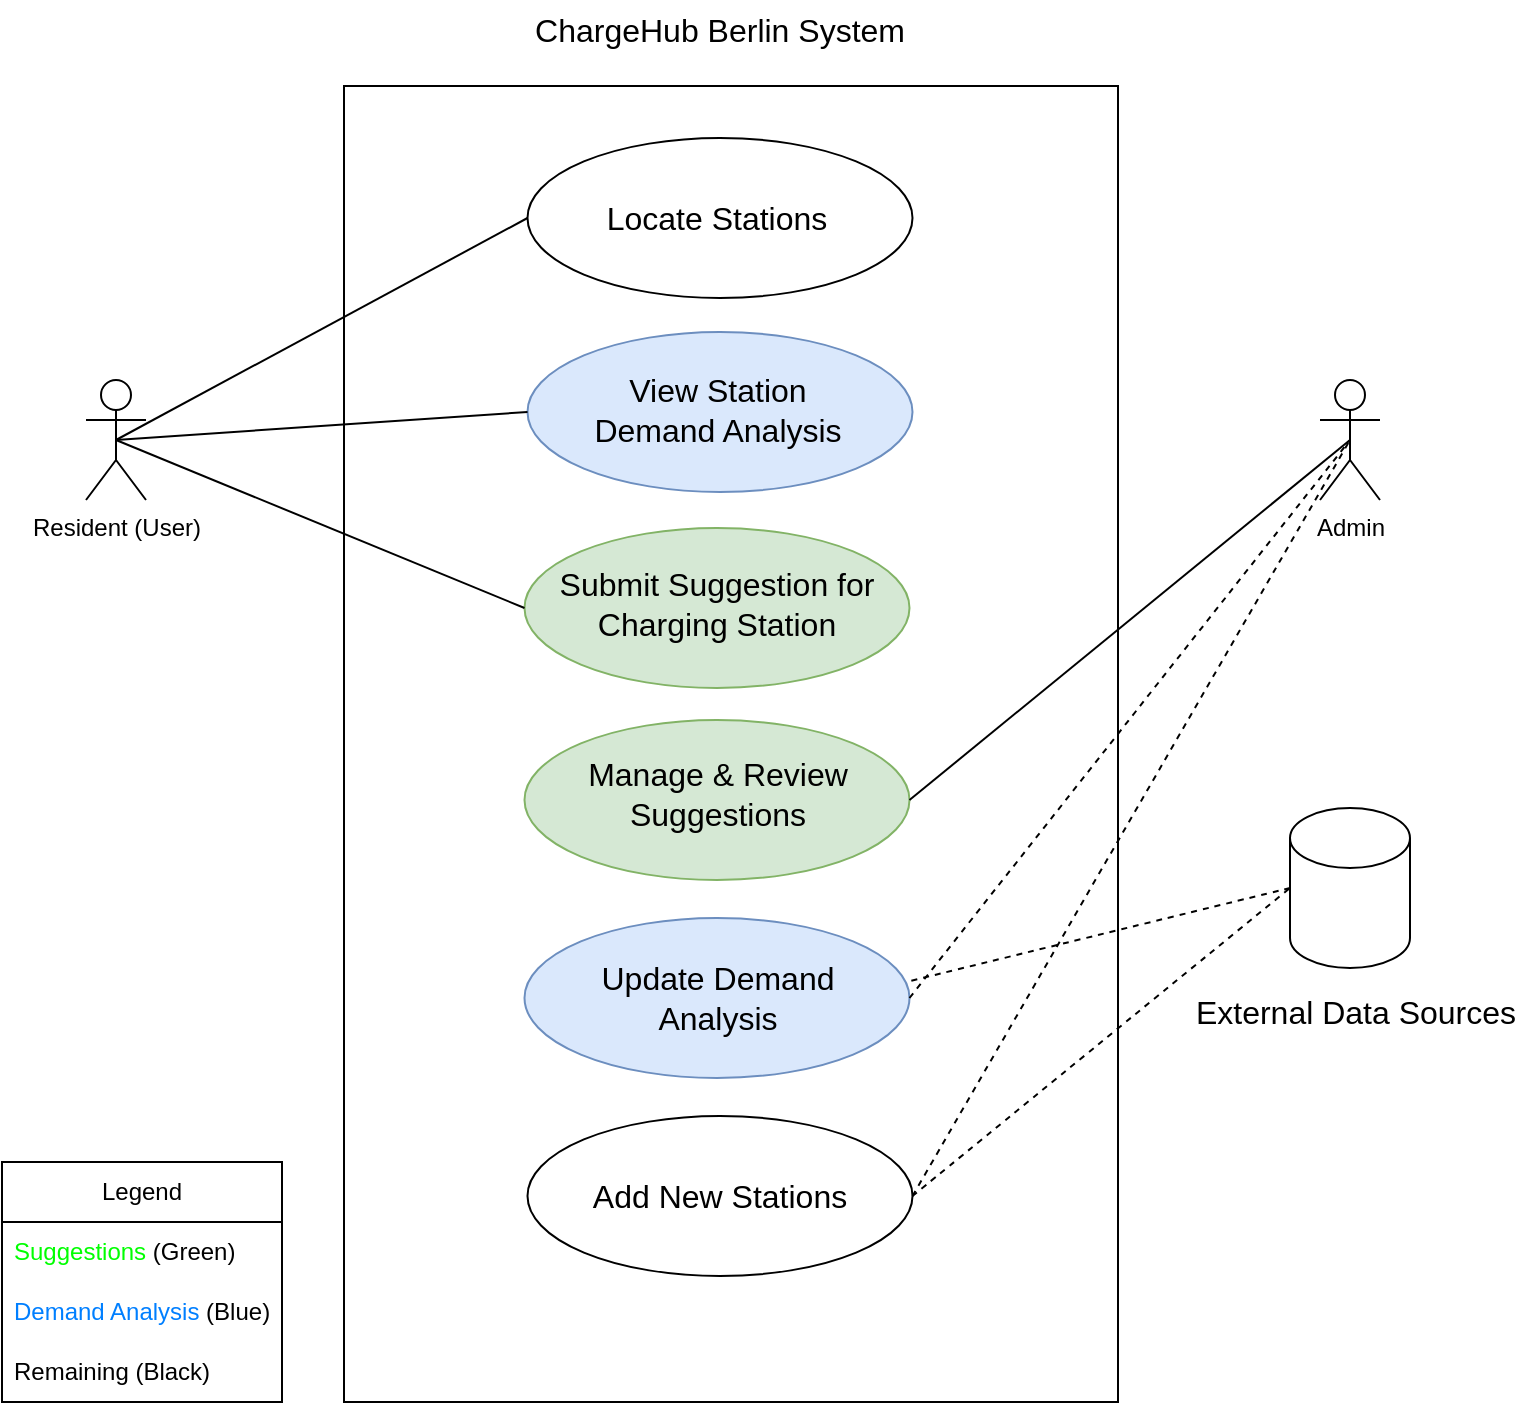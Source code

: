 <mxfile version="24.8.4">
  <diagram name="Page-1" id="X0RN0myy-EemfgmL7lA0">
    <mxGraphModel dx="1238" dy="1326" grid="0" gridSize="10" guides="1" tooltips="1" connect="1" arrows="1" fold="1" page="0" pageScale="1" pageWidth="850" pageHeight="1100" math="0" shadow="0">
      <root>
        <mxCell id="0" />
        <mxCell id="1" parent="0" />
        <mxCell id="EwhCRZc-Zur_tVQNMzna-1" value="" style="rounded=0;whiteSpace=wrap;html=1;" vertex="1" parent="1">
          <mxGeometry x="-26" y="-68" width="387" height="658" as="geometry" />
        </mxCell>
        <mxCell id="EwhCRZc-Zur_tVQNMzna-2" value="ChargeHub Berlin System" style="text;strokeColor=none;fillColor=none;html=1;align=center;verticalAlign=middle;whiteSpace=wrap;rounded=0;fontSize=16;" vertex="1" parent="1">
          <mxGeometry x="58.25" y="-111" width="207.5" height="30" as="geometry" />
        </mxCell>
        <mxCell id="EwhCRZc-Zur_tVQNMzna-3" value="Admin" style="shape=umlActor;verticalLabelPosition=bottom;verticalAlign=top;html=1;outlineConnect=0;" vertex="1" parent="1">
          <mxGeometry x="462" y="79" width="30" height="60" as="geometry" />
        </mxCell>
        <mxCell id="EwhCRZc-Zur_tVQNMzna-4" value="Resident (User)" style="shape=umlActor;verticalLabelPosition=bottom;verticalAlign=top;html=1;outlineConnect=0;" vertex="1" parent="1">
          <mxGeometry x="-155" y="79" width="30" height="60" as="geometry" />
        </mxCell>
        <mxCell id="EwhCRZc-Zur_tVQNMzna-5" value="" style="ellipse;whiteSpace=wrap;html=1;" vertex="1" parent="1">
          <mxGeometry x="65.75" y="-42" width="192.5" height="80" as="geometry" />
        </mxCell>
        <mxCell id="EwhCRZc-Zur_tVQNMzna-6" value="Locate Stations" style="text;html=1;align=center;verticalAlign=middle;whiteSpace=wrap;rounded=0;fontSize=16;" vertex="1" parent="1">
          <mxGeometry x="76" y="-17" width="169" height="30" as="geometry" />
        </mxCell>
        <mxCell id="EwhCRZc-Zur_tVQNMzna-7" value="" style="shape=cylinder3;whiteSpace=wrap;html=1;boundedLbl=1;backgroundOutline=1;size=15;" vertex="1" parent="1">
          <mxGeometry x="447" y="293" width="60" height="80" as="geometry" />
        </mxCell>
        <mxCell id="EwhCRZc-Zur_tVQNMzna-8" value="External Data Sources" style="text;html=1;align=center;verticalAlign=middle;whiteSpace=wrap;rounded=0;fontSize=16;" vertex="1" parent="1">
          <mxGeometry x="394" y="380" width="172" height="30" as="geometry" />
        </mxCell>
        <mxCell id="EwhCRZc-Zur_tVQNMzna-10" value="" style="ellipse;whiteSpace=wrap;html=1;fillColor=#dae8fc;strokeColor=#6c8ebf;" vertex="1" parent="1">
          <mxGeometry x="65.75" y="55" width="192.5" height="80" as="geometry" />
        </mxCell>
        <mxCell id="EwhCRZc-Zur_tVQNMzna-13" value="" style="ellipse;whiteSpace=wrap;html=1;fillColor=#d5e8d4;strokeColor=#82b366;" vertex="1" parent="1">
          <mxGeometry x="64.25" y="153" width="192.5" height="80" as="geometry" />
        </mxCell>
        <mxCell id="EwhCRZc-Zur_tVQNMzna-14" value="" style="ellipse;whiteSpace=wrap;html=1;fillColor=#d5e8d4;strokeColor=#82b366;" vertex="1" parent="1">
          <mxGeometry x="64.25" y="249" width="192.5" height="80" as="geometry" />
        </mxCell>
        <mxCell id="EwhCRZc-Zur_tVQNMzna-15" value="View Station Demand Analysis" style="text;html=1;align=center;verticalAlign=middle;whiteSpace=wrap;rounded=0;fontSize=16;" vertex="1" parent="1">
          <mxGeometry x="89.5" y="79" width="142" height="30" as="geometry" />
        </mxCell>
        <mxCell id="EwhCRZc-Zur_tVQNMzna-17" value="Submit Suggestion for Charging Station" style="text;html=1;align=center;verticalAlign=middle;whiteSpace=wrap;rounded=0;fontSize=16;" vertex="1" parent="1">
          <mxGeometry x="80" y="176" width="161" height="30" as="geometry" />
        </mxCell>
        <mxCell id="EwhCRZc-Zur_tVQNMzna-18" value="Manage &amp;amp; Review Suggestions" style="text;html=1;align=center;verticalAlign=middle;whiteSpace=wrap;rounded=0;fontSize=16;" vertex="1" parent="1">
          <mxGeometry x="83.5" y="271" width="154" height="30" as="geometry" />
        </mxCell>
        <mxCell id="EwhCRZc-Zur_tVQNMzna-20" value="" style="ellipse;whiteSpace=wrap;html=1;fillColor=#dae8fc;strokeColor=#6c8ebf;" vertex="1" parent="1">
          <mxGeometry x="64.25" y="348" width="192.5" height="80" as="geometry" />
        </mxCell>
        <mxCell id="EwhCRZc-Zur_tVQNMzna-21" value="Update Demand Analysis" style="text;html=1;align=center;verticalAlign=middle;whiteSpace=wrap;rounded=0;fontSize=16;" vertex="1" parent="1">
          <mxGeometry x="86.5" y="373" width="148" height="30" as="geometry" />
        </mxCell>
        <mxCell id="EwhCRZc-Zur_tVQNMzna-23" value="" style="ellipse;whiteSpace=wrap;html=1;" vertex="1" parent="1">
          <mxGeometry x="65.75" y="447" width="192.5" height="80" as="geometry" />
        </mxCell>
        <mxCell id="EwhCRZc-Zur_tVQNMzna-24" value="Add New Stations" style="text;html=1;align=center;verticalAlign=middle;whiteSpace=wrap;rounded=0;fontSize=16;" vertex="1" parent="1">
          <mxGeometry x="86" y="472" width="152" height="30" as="geometry" />
        </mxCell>
        <mxCell id="EwhCRZc-Zur_tVQNMzna-25" value="" style="endArrow=none;html=1;rounded=0;fontSize=12;startSize=8;endSize=8;curved=1;exitX=0.5;exitY=0.5;exitDx=0;exitDy=0;exitPerimeter=0;entryX=0;entryY=0.5;entryDx=0;entryDy=0;" edge="1" parent="1" source="EwhCRZc-Zur_tVQNMzna-4" target="EwhCRZc-Zur_tVQNMzna-5">
          <mxGeometry width="50" height="50" relative="1" as="geometry">
            <mxPoint x="125" y="219" as="sourcePoint" />
            <mxPoint x="175" y="169" as="targetPoint" />
          </mxGeometry>
        </mxCell>
        <mxCell id="EwhCRZc-Zur_tVQNMzna-26" value="" style="endArrow=none;html=1;rounded=0;fontSize=12;startSize=8;endSize=8;curved=1;exitX=0.5;exitY=0.5;exitDx=0;exitDy=0;exitPerimeter=0;entryX=0;entryY=0.5;entryDx=0;entryDy=0;" edge="1" parent="1" source="EwhCRZc-Zur_tVQNMzna-4" target="EwhCRZc-Zur_tVQNMzna-10">
          <mxGeometry width="50" height="50" relative="1" as="geometry">
            <mxPoint x="125" y="219" as="sourcePoint" />
            <mxPoint x="175" y="169" as="targetPoint" />
          </mxGeometry>
        </mxCell>
        <mxCell id="EwhCRZc-Zur_tVQNMzna-28" value="" style="endArrow=none;html=1;rounded=0;fontSize=12;startSize=8;endSize=8;curved=1;exitX=0.5;exitY=0.5;exitDx=0;exitDy=0;exitPerimeter=0;entryX=0;entryY=0.5;entryDx=0;entryDy=0;" edge="1" parent="1" source="EwhCRZc-Zur_tVQNMzna-4" target="EwhCRZc-Zur_tVQNMzna-13">
          <mxGeometry width="50" height="50" relative="1" as="geometry">
            <mxPoint x="125" y="219" as="sourcePoint" />
            <mxPoint x="175" y="169" as="targetPoint" />
          </mxGeometry>
        </mxCell>
        <mxCell id="EwhCRZc-Zur_tVQNMzna-29" value="" style="endArrow=none;html=1;rounded=0;fontSize=12;startSize=8;endSize=8;curved=1;exitX=0.5;exitY=0.5;exitDx=0;exitDy=0;exitPerimeter=0;entryX=1;entryY=0.5;entryDx=0;entryDy=0;" edge="1" parent="1" source="EwhCRZc-Zur_tVQNMzna-3" target="EwhCRZc-Zur_tVQNMzna-14">
          <mxGeometry width="50" height="50" relative="1" as="geometry">
            <mxPoint x="125" y="219" as="sourcePoint" />
            <mxPoint x="175" y="169" as="targetPoint" />
          </mxGeometry>
        </mxCell>
        <mxCell id="EwhCRZc-Zur_tVQNMzna-33" value="" style="endArrow=none;dashed=1;html=1;rounded=0;fontSize=12;startSize=8;endSize=8;curved=1;entryX=0.5;entryY=0.5;entryDx=0;entryDy=0;entryPerimeter=0;exitX=1;exitY=0.5;exitDx=0;exitDy=0;" edge="1" parent="1" source="EwhCRZc-Zur_tVQNMzna-23" target="EwhCRZc-Zur_tVQNMzna-3">
          <mxGeometry width="50" height="50" relative="1" as="geometry">
            <mxPoint x="125" y="219" as="sourcePoint" />
            <mxPoint x="175" y="169" as="targetPoint" />
          </mxGeometry>
        </mxCell>
        <mxCell id="EwhCRZc-Zur_tVQNMzna-34" value="" style="endArrow=none;dashed=1;html=1;rounded=0;fontSize=12;startSize=8;endSize=8;curved=1;entryX=0;entryY=0.5;entryDx=0;entryDy=0;entryPerimeter=0;exitX=1;exitY=0.5;exitDx=0;exitDy=0;" edge="1" parent="1" source="EwhCRZc-Zur_tVQNMzna-23" target="EwhCRZc-Zur_tVQNMzna-7">
          <mxGeometry width="50" height="50" relative="1" as="geometry">
            <mxPoint x="125" y="219" as="sourcePoint" />
            <mxPoint x="175" y="169" as="targetPoint" />
          </mxGeometry>
        </mxCell>
        <mxCell id="EwhCRZc-Zur_tVQNMzna-35" value="" style="endArrow=none;dashed=1;html=1;rounded=0;fontSize=12;startSize=8;endSize=8;curved=1;exitX=0;exitY=0.5;exitDx=0;exitDy=0;exitPerimeter=0;entryX=0.991;entryY=0.4;entryDx=0;entryDy=0;entryPerimeter=0;" edge="1" parent="1" source="EwhCRZc-Zur_tVQNMzna-7" target="EwhCRZc-Zur_tVQNMzna-20">
          <mxGeometry width="50" height="50" relative="1" as="geometry">
            <mxPoint x="125" y="319" as="sourcePoint" />
            <mxPoint x="175" y="269" as="targetPoint" />
          </mxGeometry>
        </mxCell>
        <mxCell id="EwhCRZc-Zur_tVQNMzna-36" value="" style="endArrow=none;dashed=1;html=1;rounded=0;fontSize=12;startSize=8;endSize=8;curved=1;entryX=0.5;entryY=0.5;entryDx=0;entryDy=0;entryPerimeter=0;exitX=1;exitY=0.5;exitDx=0;exitDy=0;" edge="1" parent="1" source="EwhCRZc-Zur_tVQNMzna-20" target="EwhCRZc-Zur_tVQNMzna-3">
          <mxGeometry width="50" height="50" relative="1" as="geometry">
            <mxPoint x="125" y="319" as="sourcePoint" />
            <mxPoint x="175" y="269" as="targetPoint" />
          </mxGeometry>
        </mxCell>
        <mxCell id="EwhCRZc-Zur_tVQNMzna-37" value="Legend" style="swimlane;fontStyle=0;childLayout=stackLayout;horizontal=1;startSize=30;horizontalStack=0;resizeParent=1;resizeParentMax=0;resizeLast=0;collapsible=1;marginBottom=0;whiteSpace=wrap;html=1;" vertex="1" parent="1">
          <mxGeometry x="-197" y="470" width="140" height="120" as="geometry" />
        </mxCell>
        <mxCell id="EwhCRZc-Zur_tVQNMzna-38" value="&lt;font color=&quot;#00ff00&quot;&gt;Suggestions&lt;/font&gt; (Green)" style="text;strokeColor=none;fillColor=none;align=left;verticalAlign=middle;spacingLeft=4;spacingRight=4;overflow=hidden;points=[[0,0.5],[1,0.5]];portConstraint=eastwest;rotatable=0;whiteSpace=wrap;html=1;" vertex="1" parent="EwhCRZc-Zur_tVQNMzna-37">
          <mxGeometry y="30" width="140" height="30" as="geometry" />
        </mxCell>
        <mxCell id="EwhCRZc-Zur_tVQNMzna-39" value="&lt;font color=&quot;#007fff&quot;&gt;Demand Analysis&lt;/font&gt; (Blue)" style="text;strokeColor=none;fillColor=none;align=left;verticalAlign=middle;spacingLeft=4;spacingRight=4;overflow=hidden;points=[[0,0.5],[1,0.5]];portConstraint=eastwest;rotatable=0;whiteSpace=wrap;html=1;" vertex="1" parent="EwhCRZc-Zur_tVQNMzna-37">
          <mxGeometry y="60" width="140" height="30" as="geometry" />
        </mxCell>
        <mxCell id="EwhCRZc-Zur_tVQNMzna-40" value="Remaining (Black)" style="text;strokeColor=none;fillColor=none;align=left;verticalAlign=middle;spacingLeft=4;spacingRight=4;overflow=hidden;points=[[0,0.5],[1,0.5]];portConstraint=eastwest;rotatable=0;whiteSpace=wrap;html=1;" vertex="1" parent="EwhCRZc-Zur_tVQNMzna-37">
          <mxGeometry y="90" width="140" height="30" as="geometry" />
        </mxCell>
      </root>
    </mxGraphModel>
  </diagram>
</mxfile>
